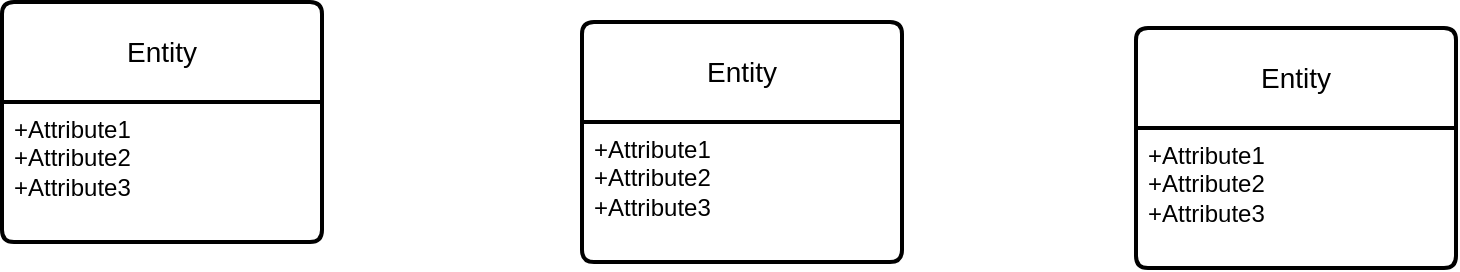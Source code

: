<mxfile version="21.7.0" type="github">
  <diagram name="Page-1" id="KSsnOPdigXh4JownXbVb">
    <mxGraphModel dx="880" dy="441" grid="1" gridSize="10" guides="1" tooltips="1" connect="1" arrows="1" fold="1" page="1" pageScale="1" pageWidth="827" pageHeight="1169" math="0" shadow="0">
      <root>
        <mxCell id="0" />
        <mxCell id="1" parent="0" />
        <mxCell id="9p0h_1WCVGfM0CrtIXux-1" value="Entity" style="swimlane;childLayout=stackLayout;horizontal=1;startSize=50;horizontalStack=0;rounded=1;fontSize=14;fontStyle=0;strokeWidth=2;resizeParent=0;resizeLast=1;shadow=0;dashed=0;align=center;arcSize=4;whiteSpace=wrap;html=1;" vertex="1" parent="1">
          <mxGeometry x="627" y="133" width="160" height="120" as="geometry" />
        </mxCell>
        <mxCell id="9p0h_1WCVGfM0CrtIXux-2" value="+Attribute1&#xa;+Attribute2&#xa;+Attribute3" style="align=left;strokeColor=none;fillColor=none;spacingLeft=4;fontSize=12;verticalAlign=top;resizable=0;rotatable=0;part=1;html=1;" vertex="1" parent="9p0h_1WCVGfM0CrtIXux-1">
          <mxGeometry y="50" width="160" height="70" as="geometry" />
        </mxCell>
        <mxCell id="9p0h_1WCVGfM0CrtIXux-3" value="Entity" style="swimlane;childLayout=stackLayout;horizontal=1;startSize=50;horizontalStack=0;rounded=1;fontSize=14;fontStyle=0;strokeWidth=2;resizeParent=0;resizeLast=1;shadow=0;dashed=0;align=center;arcSize=4;whiteSpace=wrap;html=1;" vertex="1" parent="1">
          <mxGeometry x="60" y="120" width="160" height="120" as="geometry" />
        </mxCell>
        <mxCell id="9p0h_1WCVGfM0CrtIXux-4" value="+Attribute1&#xa;+Attribute2&#xa;+Attribute3" style="align=left;strokeColor=none;fillColor=none;spacingLeft=4;fontSize=12;verticalAlign=top;resizable=0;rotatable=0;part=1;html=1;" vertex="1" parent="9p0h_1WCVGfM0CrtIXux-3">
          <mxGeometry y="50" width="160" height="70" as="geometry" />
        </mxCell>
        <mxCell id="9p0h_1WCVGfM0CrtIXux-5" value="Entity" style="swimlane;childLayout=stackLayout;horizontal=1;startSize=50;horizontalStack=0;rounded=1;fontSize=14;fontStyle=0;strokeWidth=2;resizeParent=0;resizeLast=1;shadow=0;dashed=0;align=center;arcSize=4;whiteSpace=wrap;html=1;" vertex="1" parent="1">
          <mxGeometry x="350" y="130" width="160" height="120" as="geometry" />
        </mxCell>
        <mxCell id="9p0h_1WCVGfM0CrtIXux-6" value="+Attribute1&#xa;+Attribute2&#xa;+Attribute3" style="align=left;strokeColor=none;fillColor=none;spacingLeft=4;fontSize=12;verticalAlign=top;resizable=0;rotatable=0;part=1;html=1;" vertex="1" parent="9p0h_1WCVGfM0CrtIXux-5">
          <mxGeometry y="50" width="160" height="70" as="geometry" />
        </mxCell>
      </root>
    </mxGraphModel>
  </diagram>
</mxfile>
